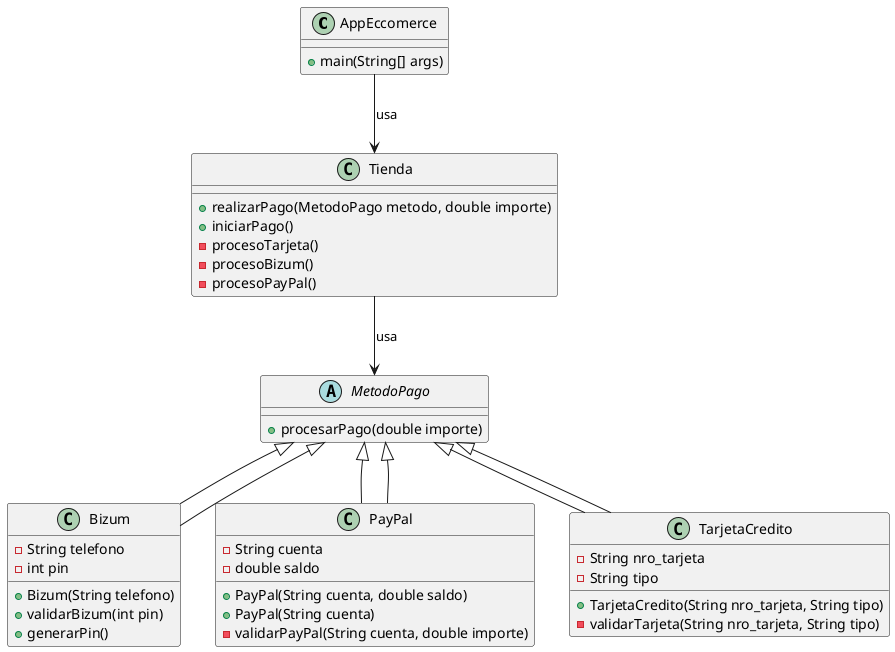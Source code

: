 @startuml

class AppEccomerce {
    +main(String[] args)
}

class Tienda {
    +realizarPago(MetodoPago metodo, double importe)
    +iniciarPago()
    -procesoTarjeta()
    -procesoBizum()
    -procesoPayPal()
}

abstract class MetodoPago {
    +procesarPago(double importe)
}

class Bizum extends MetodoPago {
    -String telefono
    -int pin
    +Bizum(String telefono)
    +validarBizum(int pin)
    +generarPin()
}

class PayPal extends MetodoPago {
    -String cuenta
    -double saldo
    +PayPal(String cuenta, double saldo)
    +PayPal(String cuenta)
    -validarPayPal(String cuenta, double importe)
}

class TarjetaCredito extends MetodoPago {
    -String nro_tarjeta
    -String tipo
    +TarjetaCredito(String nro_tarjeta, String tipo)
    -validarTarjeta(String nro_tarjeta, String tipo)
}

AppEccomerce --> Tienda : usa
Tienda --> MetodoPago : usa
MetodoPago <|-- Bizum
MetodoPago <|-- PayPal
MetodoPago <|-- TarjetaCredito

@enduml